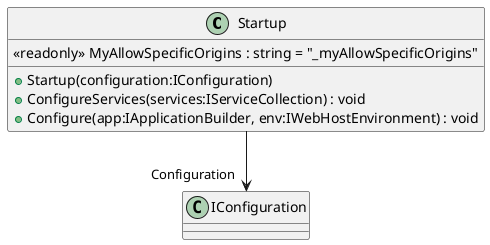@startuml
class Startup {
    <<readonly>> MyAllowSpecificOrigins : string = "_myAllowSpecificOrigins"
    + Startup(configuration:IConfiguration)
    + ConfigureServices(services:IServiceCollection) : void
    + Configure(app:IApplicationBuilder, env:IWebHostEnvironment) : void
}
Startup --> "Configuration" IConfiguration
@enduml
